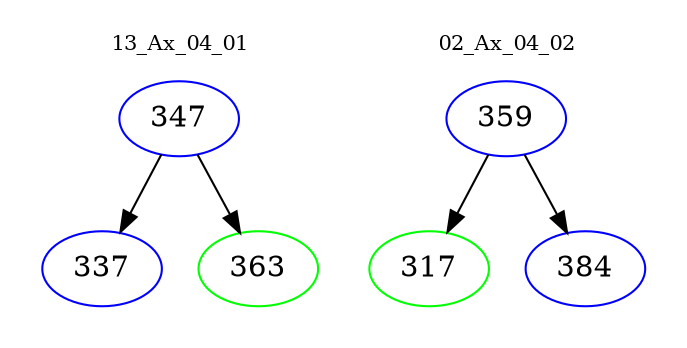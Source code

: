 digraph{
subgraph cluster_0 {
color = white
label = "13_Ax_04_01";
fontsize=10;
T0_347 [label="347", color="blue"]
T0_347 -> T0_337 [color="black"]
T0_337 [label="337", color="blue"]
T0_347 -> T0_363 [color="black"]
T0_363 [label="363", color="green"]
}
subgraph cluster_1 {
color = white
label = "02_Ax_04_02";
fontsize=10;
T1_359 [label="359", color="blue"]
T1_359 -> T1_317 [color="black"]
T1_317 [label="317", color="green"]
T1_359 -> T1_384 [color="black"]
T1_384 [label="384", color="blue"]
}
}
